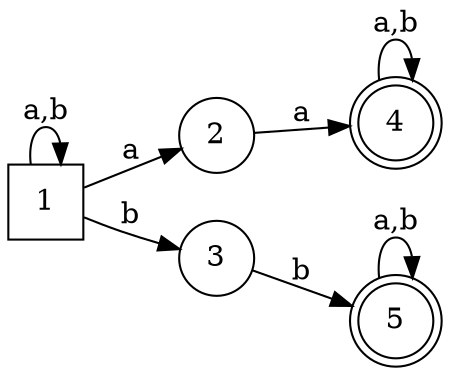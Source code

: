 digraph G {
rankdir=LR
node [shape="circle"]
1[shape="square"]
4[shape="doublecircle"]
5[shape="doublecircle"]
1 -> 1[label="a,b"]
1 -> 2[label="a"]
1 -> 3[label="b"]
2 -> 4[label="a"]
4 -> 4[label="a,b"]
3 -> 5[label="b"]
5 -> 5[label="a,b"]
}
